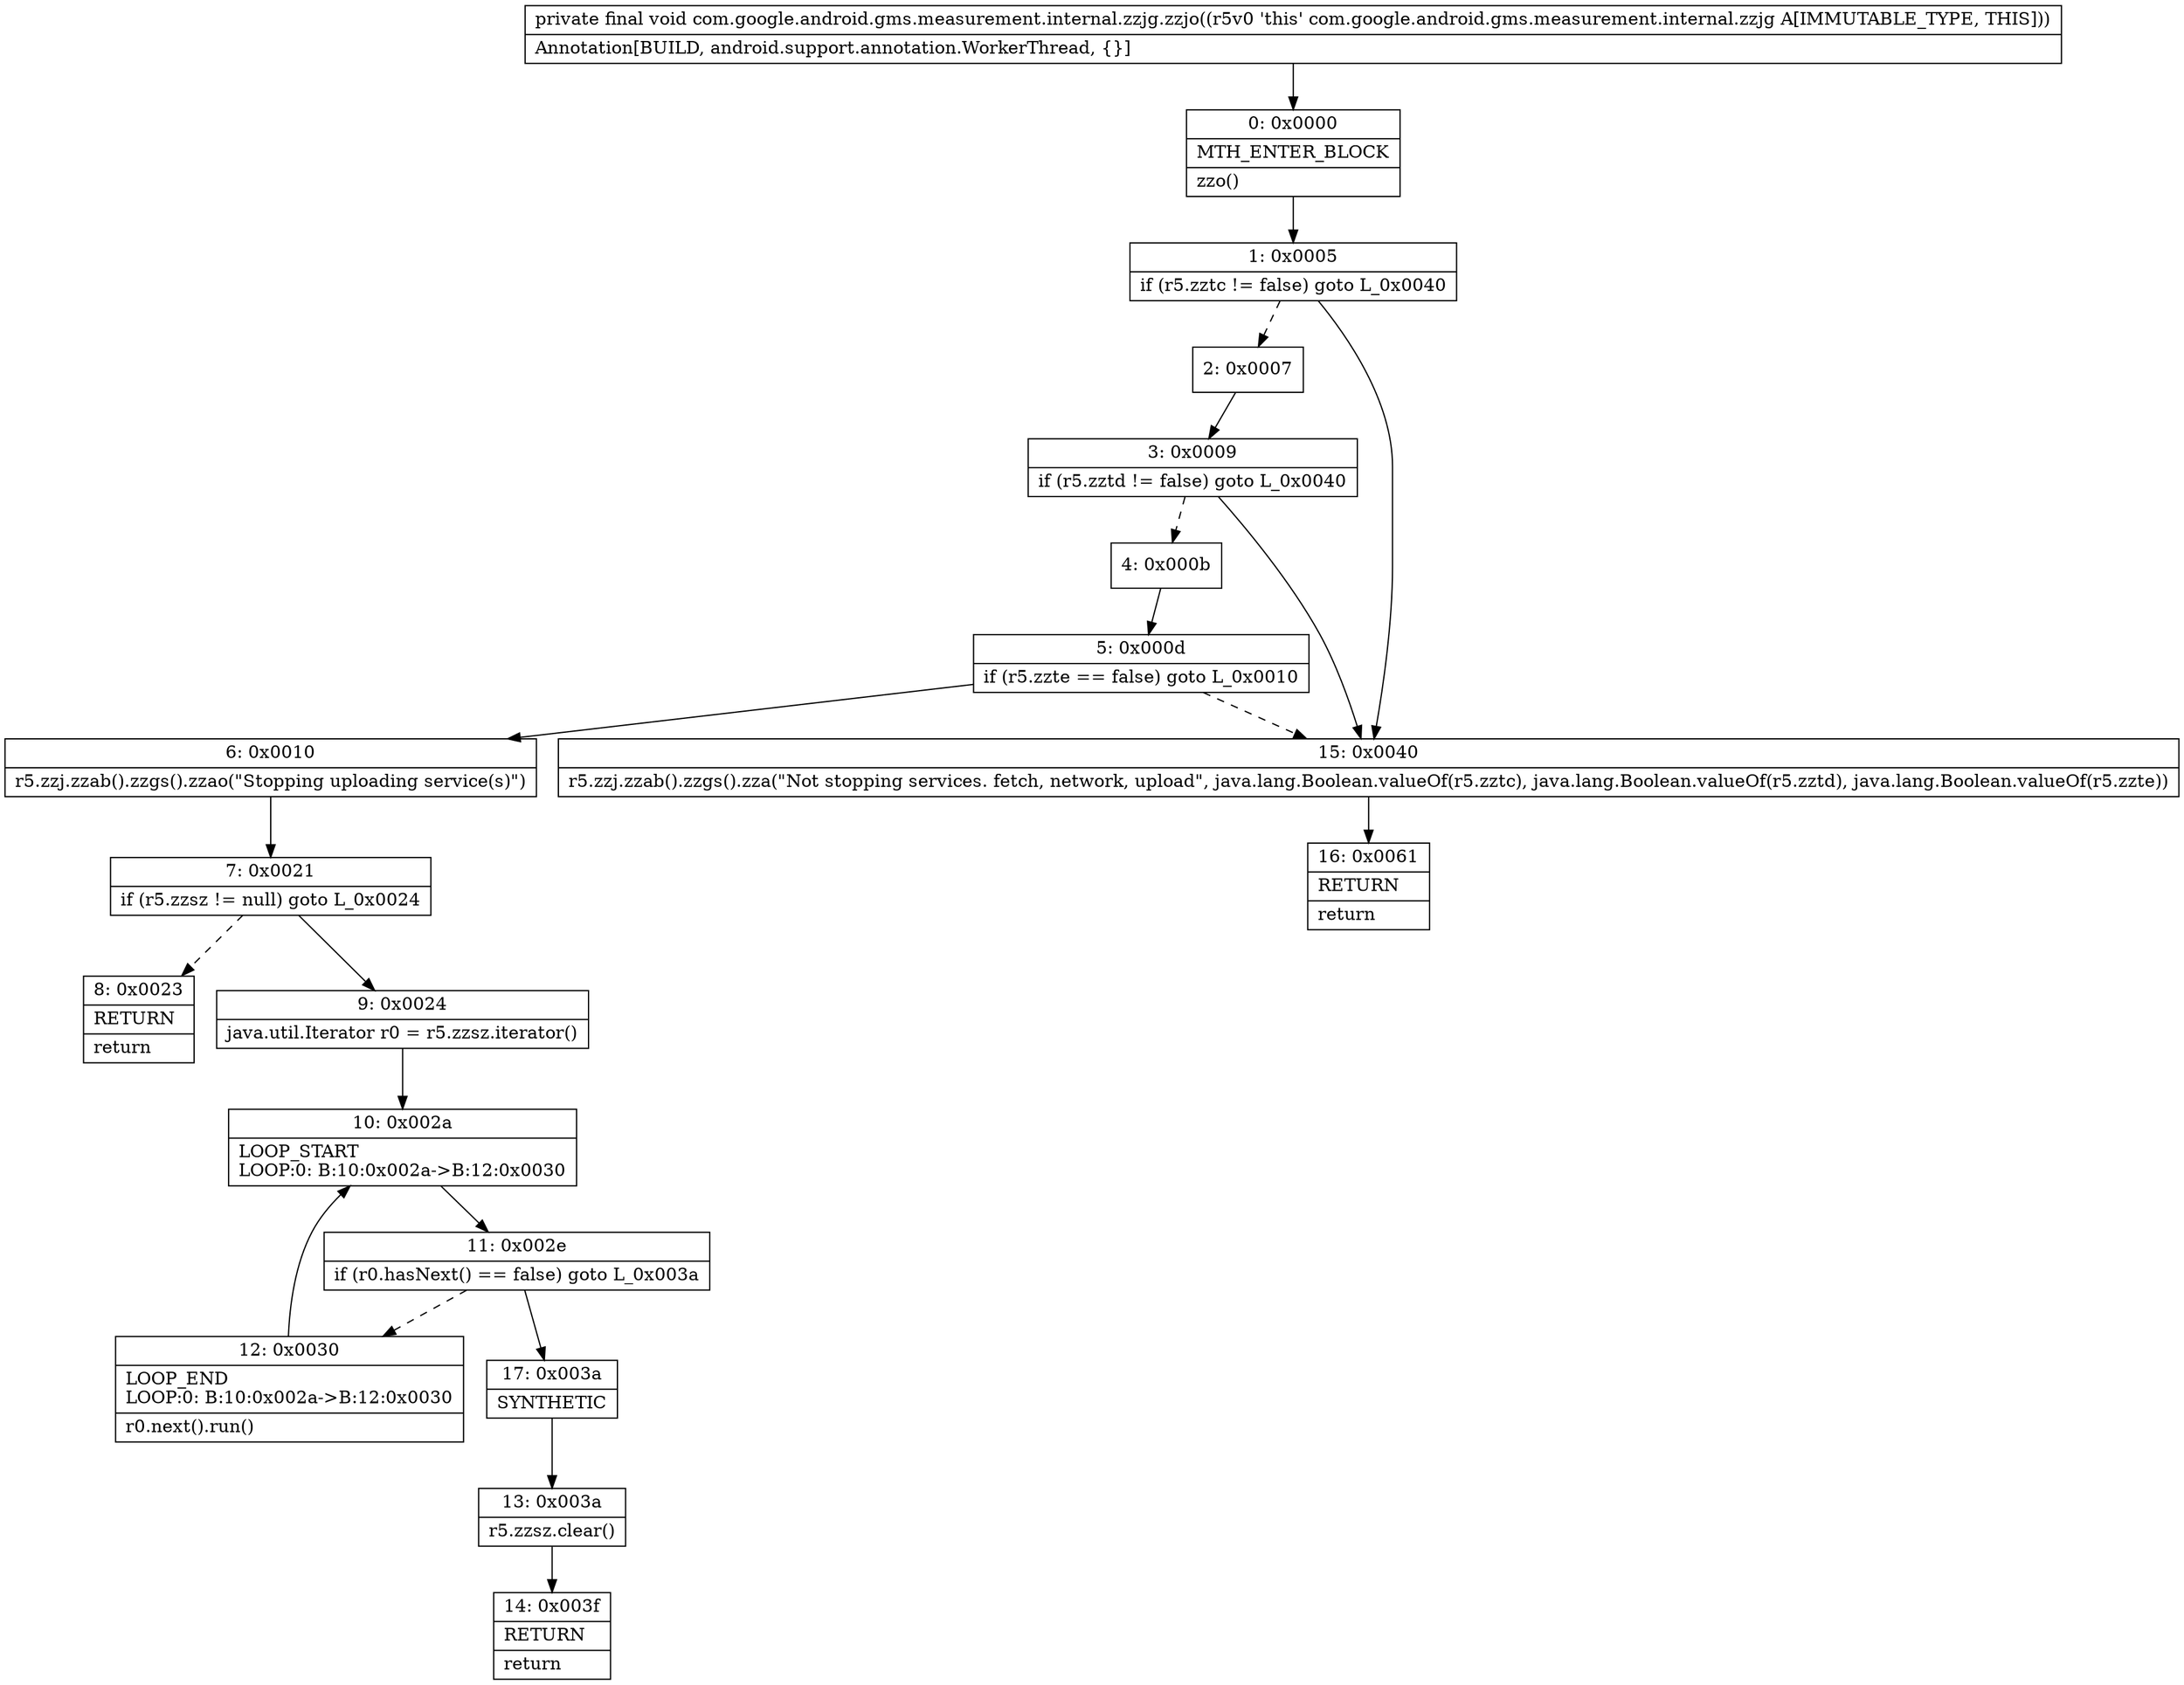digraph "CFG forcom.google.android.gms.measurement.internal.zzjg.zzjo()V" {
Node_0 [shape=record,label="{0\:\ 0x0000|MTH_ENTER_BLOCK\l|zzo()\l}"];
Node_1 [shape=record,label="{1\:\ 0x0005|if (r5.zztc != false) goto L_0x0040\l}"];
Node_2 [shape=record,label="{2\:\ 0x0007}"];
Node_3 [shape=record,label="{3\:\ 0x0009|if (r5.zztd != false) goto L_0x0040\l}"];
Node_4 [shape=record,label="{4\:\ 0x000b}"];
Node_5 [shape=record,label="{5\:\ 0x000d|if (r5.zzte == false) goto L_0x0010\l}"];
Node_6 [shape=record,label="{6\:\ 0x0010|r5.zzj.zzab().zzgs().zzao(\"Stopping uploading service(s)\")\l}"];
Node_7 [shape=record,label="{7\:\ 0x0021|if (r5.zzsz != null) goto L_0x0024\l}"];
Node_8 [shape=record,label="{8\:\ 0x0023|RETURN\l|return\l}"];
Node_9 [shape=record,label="{9\:\ 0x0024|java.util.Iterator r0 = r5.zzsz.iterator()\l}"];
Node_10 [shape=record,label="{10\:\ 0x002a|LOOP_START\lLOOP:0: B:10:0x002a\-\>B:12:0x0030\l}"];
Node_11 [shape=record,label="{11\:\ 0x002e|if (r0.hasNext() == false) goto L_0x003a\l}"];
Node_12 [shape=record,label="{12\:\ 0x0030|LOOP_END\lLOOP:0: B:10:0x002a\-\>B:12:0x0030\l|r0.next().run()\l}"];
Node_13 [shape=record,label="{13\:\ 0x003a|r5.zzsz.clear()\l}"];
Node_14 [shape=record,label="{14\:\ 0x003f|RETURN\l|return\l}"];
Node_15 [shape=record,label="{15\:\ 0x0040|r5.zzj.zzab().zzgs().zza(\"Not stopping services. fetch, network, upload\", java.lang.Boolean.valueOf(r5.zztc), java.lang.Boolean.valueOf(r5.zztd), java.lang.Boolean.valueOf(r5.zzte))\l}"];
Node_16 [shape=record,label="{16\:\ 0x0061|RETURN\l|return\l}"];
Node_17 [shape=record,label="{17\:\ 0x003a|SYNTHETIC\l}"];
MethodNode[shape=record,label="{private final void com.google.android.gms.measurement.internal.zzjg.zzjo((r5v0 'this' com.google.android.gms.measurement.internal.zzjg A[IMMUTABLE_TYPE, THIS]))  | Annotation[BUILD, android.support.annotation.WorkerThread, \{\}]\l}"];
MethodNode -> Node_0;
Node_0 -> Node_1;
Node_1 -> Node_2[style=dashed];
Node_1 -> Node_15;
Node_2 -> Node_3;
Node_3 -> Node_4[style=dashed];
Node_3 -> Node_15;
Node_4 -> Node_5;
Node_5 -> Node_6;
Node_5 -> Node_15[style=dashed];
Node_6 -> Node_7;
Node_7 -> Node_8[style=dashed];
Node_7 -> Node_9;
Node_9 -> Node_10;
Node_10 -> Node_11;
Node_11 -> Node_12[style=dashed];
Node_11 -> Node_17;
Node_12 -> Node_10;
Node_13 -> Node_14;
Node_15 -> Node_16;
Node_17 -> Node_13;
}

